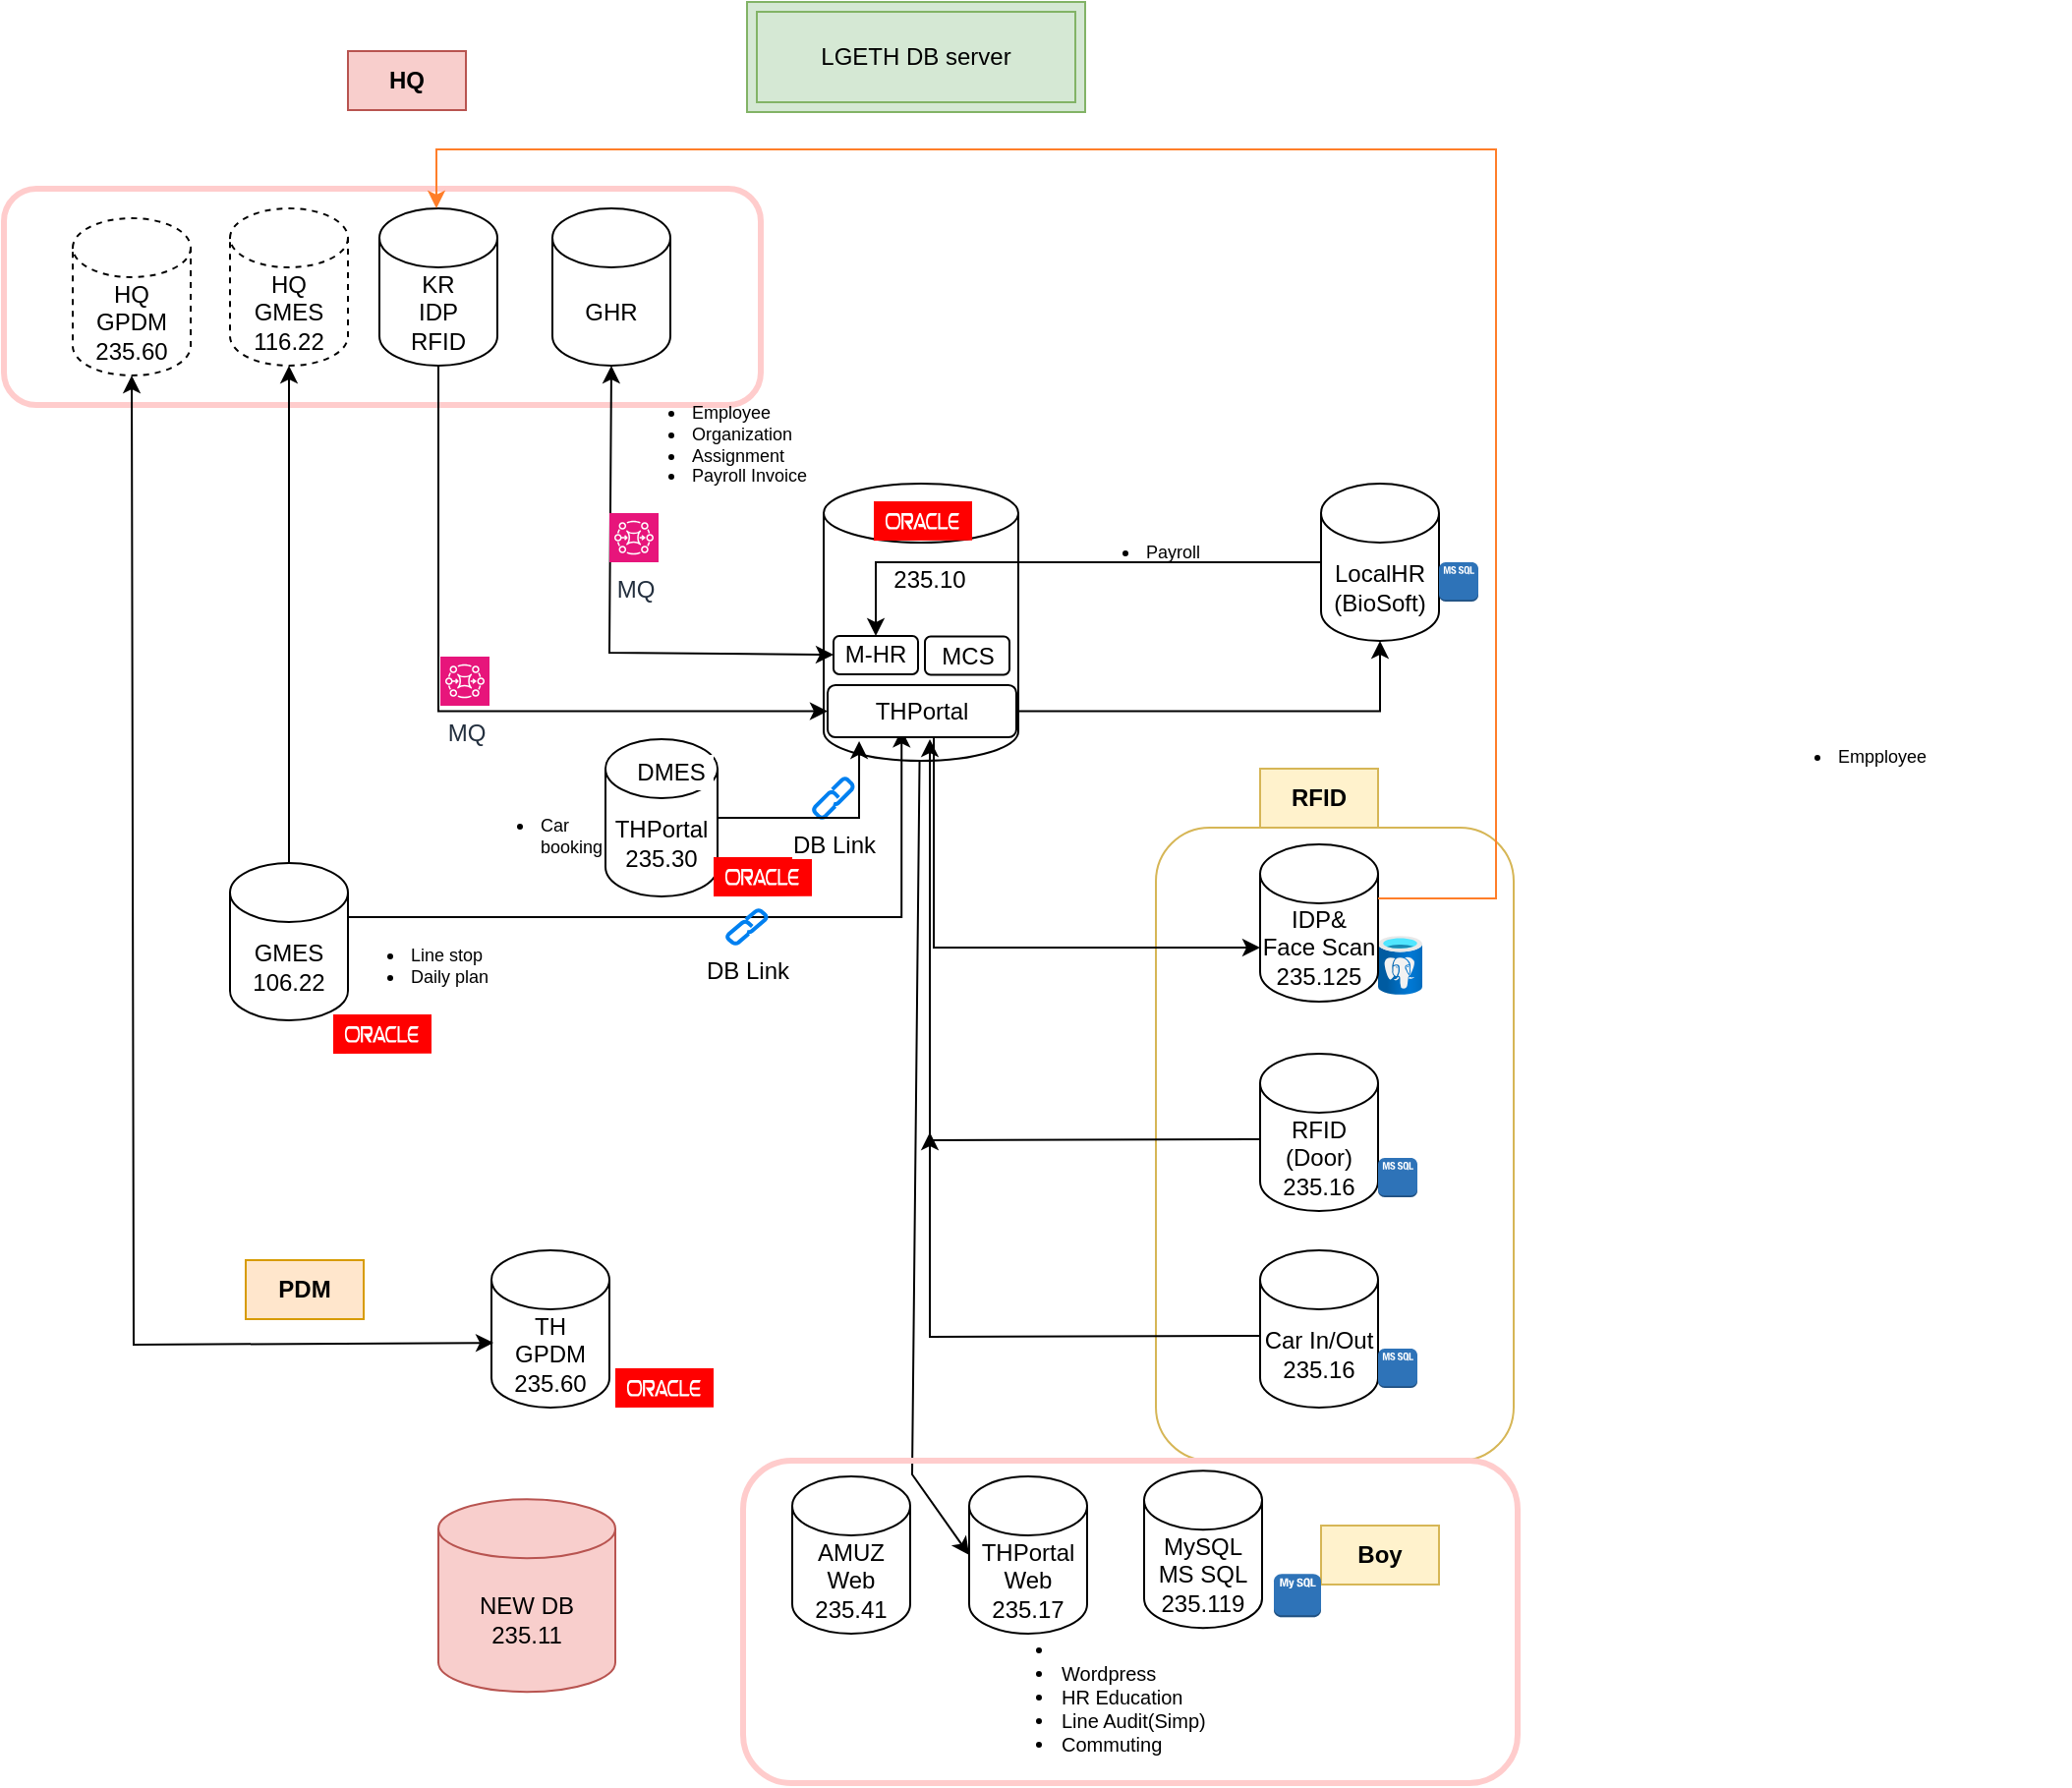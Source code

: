 <mxfile version="24.8.6" pages="2">
  <diagram name="Page-1" id="5AF6-LDdDt3WVMeP3-I-">
    <mxGraphModel dx="1188" dy="759" grid="1" gridSize="11" guides="1" tooltips="1" connect="1" arrows="1" fold="1" page="1" pageScale="1" pageWidth="850" pageHeight="1100" math="0" shadow="0">
      <root>
        <mxCell id="0" />
        <mxCell id="1" parent="0" />
        <mxCell id="Q6dyt-afnQoV5AG14skn-2" value="" style="shape=cylinder3;whiteSpace=wrap;html=1;boundedLbl=1;backgroundOutline=1;size=15;" parent="1" vertex="1">
          <mxGeometry x="439" y="255" width="99" height="141" as="geometry" />
        </mxCell>
        <mxCell id="Fd8v1-B2ItSO-URBfw7D-4" value="235.10" style="rounded=0;whiteSpace=wrap;html=1;strokeColor=none;" vertex="1" parent="1">
          <mxGeometry x="454" y="293" width="78" height="22" as="geometry" />
        </mxCell>
        <mxCell id="Q6dyt-afnQoV5AG14skn-96" value="" style="rounded=1;whiteSpace=wrap;html=1;fillColor=none;strokeColor=#d6b656;gradientColor=none;" parent="1" vertex="1">
          <mxGeometry x="608" y="430" width="182" height="322" as="geometry" />
        </mxCell>
        <mxCell id="Q6dyt-afnQoV5AG14skn-94" value="" style="rounded=1;whiteSpace=wrap;html=1;fillColor=none;strokeColor=#FFCCCC;strokeWidth=3;" parent="1" vertex="1">
          <mxGeometry x="22" y="105" width="385" height="110" as="geometry" />
        </mxCell>
        <mxCell id="Q6dyt-afnQoV5AG14skn-1" value="GHR" style="shape=cylinder3;whiteSpace=wrap;html=1;boundedLbl=1;backgroundOutline=1;size=15;" parent="1" vertex="1">
          <mxGeometry x="301" y="115" width="60" height="80" as="geometry" />
        </mxCell>
        <mxCell id="Q6dyt-afnQoV5AG14skn-11" value="" style="endArrow=classic;startArrow=classic;html=1;rounded=0;exitX=0.5;exitY=1;exitDx=0;exitDy=0;exitPerimeter=0;" parent="1" source="Q6dyt-afnQoV5AG14skn-1" target="Fd8v1-B2ItSO-URBfw7D-5" edge="1">
          <mxGeometry width="50" height="50" relative="1" as="geometry">
            <mxPoint x="242" y="355" as="sourcePoint" />
            <mxPoint x="292" y="305" as="targetPoint" />
            <Array as="points">
              <mxPoint x="330" y="341" />
            </Array>
          </mxGeometry>
        </mxCell>
        <mxCell id="Q6dyt-afnQoV5AG14skn-14" value="" style="dashed=0;outlineConnect=0;html=1;align=center;labelPosition=center;verticalLabelPosition=bottom;verticalAlign=top;shape=mxgraph.weblogos.oracle;fillColor=#FF0000;strokeColor=none" parent="1" vertex="1">
          <mxGeometry x="464.5" y="264" width="50" height="20" as="geometry" />
        </mxCell>
        <mxCell id="Fd8v1-B2ItSO-URBfw7D-10" style="edgeStyle=orthogonalEdgeStyle;rounded=0;orthogonalLoop=1;jettySize=auto;html=1;exitX=0;exitY=0.5;exitDx=0;exitDy=0;exitPerimeter=0;entryX=0.5;entryY=0;entryDx=0;entryDy=0;" edge="1" parent="1" source="Q6dyt-afnQoV5AG14skn-28" target="Fd8v1-B2ItSO-URBfw7D-5">
          <mxGeometry relative="1" as="geometry" />
        </mxCell>
        <mxCell id="Q6dyt-afnQoV5AG14skn-28" value="LocalHR&lt;br&gt;(BioSoft)" style="shape=cylinder3;whiteSpace=wrap;html=1;boundedLbl=1;backgroundOutline=1;size=15;" parent="1" vertex="1">
          <mxGeometry x="692" y="255" width="60" height="80" as="geometry" />
        </mxCell>
        <mxCell id="Q6dyt-afnQoV5AG14skn-30" value="&lt;ul style=&quot;font-size: 9px;&quot;&gt;&lt;li style=&quot;font-size: 9px;&quot;&gt;Employee&lt;/li&gt;&lt;li style=&quot;font-size: 9px;&quot;&gt;Organization&lt;/li&gt;&lt;li style=&quot;font-size: 9px;&quot;&gt;Assignment&lt;/li&gt;&lt;li style=&quot;font-size: 9px;&quot;&gt;Payroll Invoice&lt;/li&gt;&lt;/ul&gt;" style="text;strokeColor=none;align=left;fillColor=none;html=1;verticalAlign=middle;whiteSpace=wrap;rounded=0;fontSize=9;" parent="1" vertex="1">
          <mxGeometry x="330" y="200" width="160" height="70" as="geometry" />
        </mxCell>
        <mxCell id="Q6dyt-afnQoV5AG14skn-32" value="&lt;ul style=&quot;font-size: 9px;&quot;&gt;&lt;li style=&quot;font-size: 9px;&quot;&gt;Payroll&lt;/li&gt;&lt;/ul&gt;" style="text;strokeColor=none;align=left;fillColor=none;html=1;verticalAlign=middle;whiteSpace=wrap;rounded=0;fontSize=9;" parent="1" vertex="1">
          <mxGeometry x="561" y="255" width="160" height="70" as="geometry" />
        </mxCell>
        <mxCell id="Q6dyt-afnQoV5AG14skn-35" value="MQ" style="sketch=0;points=[[0,0,0],[0.25,0,0],[0.5,0,0],[0.75,0,0],[1,0,0],[0,1,0],[0.25,1,0],[0.5,1,0],[0.75,1,0],[1,1,0],[0,0.25,0],[0,0.5,0],[0,0.75,0],[1,0.25,0],[1,0.5,0],[1,0.75,0]];outlineConnect=0;fontColor=#232F3E;fillColor=#E7157B;strokeColor=#ffffff;dashed=0;verticalLabelPosition=bottom;verticalAlign=top;align=center;html=1;fontSize=12;fontStyle=0;aspect=fixed;shape=mxgraph.aws4.resourceIcon;resIcon=mxgraph.aws4.mq;" parent="1" vertex="1">
          <mxGeometry x="330" y="270" width="25" height="25" as="geometry" />
        </mxCell>
        <mxCell id="Q6dyt-afnQoV5AG14skn-130" value="" style="edgeStyle=orthogonalEdgeStyle;rounded=0;orthogonalLoop=1;jettySize=auto;html=1;" parent="1" source="Q6dyt-afnQoV5AG14skn-44" target="Q6dyt-afnQoV5AG14skn-129" edge="1">
          <mxGeometry relative="1" as="geometry" />
        </mxCell>
        <mxCell id="Q6dyt-afnQoV5AG14skn-44" value="GMES&lt;br&gt;106.22" style="shape=cylinder3;whiteSpace=wrap;html=1;boundedLbl=1;backgroundOutline=1;size=15;" parent="1" vertex="1">
          <mxGeometry x="137" y="448" width="60" height="80" as="geometry" />
        </mxCell>
        <mxCell id="Q6dyt-afnQoV5AG14skn-45" value="" style="dashed=0;outlineConnect=0;html=1;align=center;labelPosition=center;verticalLabelPosition=bottom;verticalAlign=top;shape=mxgraph.weblogos.oracle;fillColor=#FF0000;strokeColor=none" parent="1" vertex="1">
          <mxGeometry x="189.5" y="525" width="50" height="20" as="geometry" />
        </mxCell>
        <mxCell id="Q6dyt-afnQoV5AG14skn-46" value="THPortal&lt;br&gt;235.30" style="shape=cylinder3;whiteSpace=wrap;html=1;boundedLbl=1;backgroundOutline=1;size=15;" parent="1" vertex="1">
          <mxGeometry x="328" y="385" width="57" height="80" as="geometry" />
        </mxCell>
        <mxCell id="Q6dyt-afnQoV5AG14skn-47" value="" style="dashed=0;outlineConnect=0;html=1;align=center;labelPosition=center;verticalLabelPosition=bottom;verticalAlign=top;shape=mxgraph.weblogos.oracle;fillColor=#FF0000;strokeColor=none" parent="1" vertex="1">
          <mxGeometry x="383" y="445" width="50" height="20" as="geometry" />
        </mxCell>
        <mxCell id="lLpENYsSZ-zx2UN3gXtN-9" value="" style="edgeStyle=orthogonalEdgeStyle;rounded=0;orthogonalLoop=1;jettySize=auto;html=1;entryX=0.392;entryY=0.855;entryDx=0;entryDy=0;entryPerimeter=0;exitX=1;exitY=0;exitDx=0;exitDy=27.5;exitPerimeter=0;" edge="1" parent="1" source="Q6dyt-afnQoV5AG14skn-44" target="Fd8v1-B2ItSO-URBfw7D-7">
          <mxGeometry relative="1" as="geometry">
            <mxPoint x="462" y="462" as="targetPoint" />
          </mxGeometry>
        </mxCell>
        <mxCell id="Q6dyt-afnQoV5AG14skn-51" value="&lt;ul style=&quot;font-size: 9px;&quot;&gt;&lt;li style=&quot;font-size: 9px;&quot;&gt;Line stop&lt;/li&gt;&lt;li style=&quot;font-size: 9px;&quot;&gt;Daily plan&lt;/li&gt;&lt;/ul&gt;" style="text;strokeColor=none;align=left;fillColor=none;html=1;verticalAlign=middle;whiteSpace=wrap;rounded=0;fontSize=9;" parent="1" vertex="1">
          <mxGeometry x="187" y="481.5" width="90" height="37" as="geometry" />
        </mxCell>
        <mxCell id="Q6dyt-afnQoV5AG14skn-52" value="DB Link" style="html=1;verticalLabelPosition=bottom;align=center;labelBackgroundColor=#ffffff;verticalAlign=top;strokeWidth=2;strokeColor=#0080F0;shadow=0;dashed=0;shape=mxgraph.ios7.icons.link;" parent="1" vertex="1">
          <mxGeometry x="390" y="472" width="20" height="17" as="geometry" />
        </mxCell>
        <mxCell id="Q6dyt-afnQoV5AG14skn-58" value="RFID&lt;br&gt;(Door)&lt;br&gt;235.16" style="shape=cylinder3;whiteSpace=wrap;html=1;boundedLbl=1;backgroundOutline=1;size=15;" parent="1" vertex="1">
          <mxGeometry x="661" y="545" width="60" height="80" as="geometry" />
        </mxCell>
        <mxCell id="Fd8v1-B2ItSO-URBfw7D-8" style="edgeStyle=orthogonalEdgeStyle;rounded=0;orthogonalLoop=1;jettySize=auto;html=1;exitX=0.5;exitY=1;exitDx=0;exitDy=0;exitPerimeter=0;entryX=0;entryY=0.5;entryDx=0;entryDy=0;" edge="1" parent="1" source="Q6dyt-afnQoV5AG14skn-57" target="Fd8v1-B2ItSO-URBfw7D-7">
          <mxGeometry relative="1" as="geometry" />
        </mxCell>
        <mxCell id="Q6dyt-afnQoV5AG14skn-57" value="KR&lt;div&gt;IDP&lt;br&gt;RFID&lt;/div&gt;" style="shape=cylinder3;whiteSpace=wrap;html=1;boundedLbl=1;backgroundOutline=1;size=15;" parent="1" vertex="1">
          <mxGeometry x="213" y="115" width="60" height="80" as="geometry" />
        </mxCell>
        <mxCell id="Q6dyt-afnQoV5AG14skn-61" value="Car In/Out&lt;br&gt;235.16" style="shape=cylinder3;whiteSpace=wrap;html=1;boundedLbl=1;backgroundOutline=1;size=15;" parent="1" vertex="1">
          <mxGeometry x="661" y="645" width="60" height="80" as="geometry" />
        </mxCell>
        <mxCell id="Q6dyt-afnQoV5AG14skn-82" value="" style="outlineConnect=0;dashed=0;verticalLabelPosition=bottom;verticalAlign=top;align=center;html=1;shape=mxgraph.aws3.ms_sql_instance_2;fillColor=#2E73B8;gradientColor=none;" parent="1" vertex="1">
          <mxGeometry x="752" y="295" width="20" height="20" as="geometry" />
        </mxCell>
        <mxCell id="Q6dyt-afnQoV5AG14skn-83" value="" style="outlineConnect=0;dashed=0;verticalLabelPosition=bottom;verticalAlign=top;align=center;html=1;shape=mxgraph.aws3.ms_sql_instance_2;fillColor=#2E73B8;gradientColor=none;" parent="1" vertex="1">
          <mxGeometry x="721" y="598" width="20" height="20" as="geometry" />
        </mxCell>
        <mxCell id="Q6dyt-afnQoV5AG14skn-84" value="" style="outlineConnect=0;dashed=0;verticalLabelPosition=bottom;verticalAlign=top;align=center;html=1;shape=mxgraph.aws3.ms_sql_instance_2;fillColor=#2E73B8;gradientColor=none;" parent="1" vertex="1">
          <mxGeometry x="721" y="695" width="20" height="20" as="geometry" />
        </mxCell>
        <mxCell id="Q6dyt-afnQoV5AG14skn-88" value="" style="endArrow=classic;html=1;rounded=0;exitX=0;exitY=0;exitDx=0;exitDy=52.5;exitPerimeter=0;" parent="1" edge="1">
          <mxGeometry width="50" height="50" relative="1" as="geometry">
            <mxPoint x="661" y="588.5" as="sourcePoint" />
            <mxPoint x="493" y="385" as="targetPoint" />
            <Array as="points">
              <mxPoint x="493" y="589" />
            </Array>
          </mxGeometry>
        </mxCell>
        <mxCell id="Q6dyt-afnQoV5AG14skn-89" value="" style="endArrow=classic;html=1;rounded=0;exitX=0;exitY=0;exitDx=0;exitDy=52.5;exitPerimeter=0;" parent="1" edge="1">
          <mxGeometry width="50" height="50" relative="1" as="geometry">
            <mxPoint x="661" y="688.5" as="sourcePoint" />
            <mxPoint x="493" y="585" as="targetPoint" />
            <Array as="points">
              <mxPoint x="493" y="689" />
            </Array>
          </mxGeometry>
        </mxCell>
        <mxCell id="Q6dyt-afnQoV5AG14skn-91" value="MQ" style="sketch=0;points=[[0,0,0],[0.25,0,0],[0.5,0,0],[0.75,0,0],[1,0,0],[0,1,0],[0.25,1,0],[0.5,1,0],[0.75,1,0],[1,1,0],[0,0.25,0],[0,0.5,0],[0,0.75,0],[1,0.25,0],[1,0.5,0],[1,0.75,0]];outlineConnect=0;fontColor=#232F3E;fillColor=#E7157B;strokeColor=#ffffff;dashed=0;verticalLabelPosition=bottom;verticalAlign=top;align=center;html=1;fontSize=12;fontStyle=0;aspect=fixed;shape=mxgraph.aws4.resourceIcon;resIcon=mxgraph.aws4.mq;" parent="1" vertex="1">
          <mxGeometry x="244" y="343" width="25" height="25" as="geometry" />
        </mxCell>
        <mxCell id="Q6dyt-afnQoV5AG14skn-95" value="LGETH DB server" style="shape=ext;margin=3;double=1;whiteSpace=wrap;html=1;align=center;fillColor=#d5e8d4;strokeColor=#82b366;" parent="1" vertex="1">
          <mxGeometry x="400" y="10" width="172" height="56" as="geometry" />
        </mxCell>
        <mxCell id="Q6dyt-afnQoV5AG14skn-99" value="RFID" style="text;html=1;strokeColor=#d6b656;fillColor=#fff2cc;align=center;verticalAlign=middle;whiteSpace=wrap;rounded=0;fontStyle=1" parent="1" vertex="1">
          <mxGeometry x="661" y="400" width="60" height="30" as="geometry" />
        </mxCell>
        <mxCell id="Q6dyt-afnQoV5AG14skn-100" value="TH&lt;br&gt;GPDM&lt;br&gt;235.60" style="shape=cylinder3;whiteSpace=wrap;html=1;boundedLbl=1;backgroundOutline=1;size=15;" parent="1" vertex="1">
          <mxGeometry x="270" y="645" width="60" height="80" as="geometry" />
        </mxCell>
        <mxCell id="Q6dyt-afnQoV5AG14skn-101" value="" style="dashed=0;outlineConnect=0;html=1;align=center;labelPosition=center;verticalLabelPosition=bottom;verticalAlign=top;shape=mxgraph.weblogos.oracle;fillColor=#FF0000;strokeColor=none" parent="1" vertex="1">
          <mxGeometry x="333" y="705" width="50" height="20" as="geometry" />
        </mxCell>
        <mxCell id="Q6dyt-afnQoV5AG14skn-102" value="THPortal&lt;br&gt;Web&lt;br&gt;235.17" style="shape=cylinder3;whiteSpace=wrap;html=1;boundedLbl=1;backgroundOutline=1;size=15;" parent="1" vertex="1">
          <mxGeometry x="513" y="760" width="60" height="80" as="geometry" />
        </mxCell>
        <mxCell id="Q6dyt-afnQoV5AG14skn-107" value="" style="image;aspect=fixed;html=1;points=[];align=center;fontSize=12;image=img/lib/azure2/databases/Azure_Database_PostgreSQL_Server.svg;" parent="1" vertex="1">
          <mxGeometry x="721" y="485" width="22.5" height="30" as="geometry" />
        </mxCell>
        <mxCell id="Q6dyt-afnQoV5AG14skn-108" value="" style="endArrow=classic;html=1;rounded=0;entryX=0;entryY=0.5;entryDx=0;entryDy=0;entryPerimeter=0;" parent="1" source="Q6dyt-afnQoV5AG14skn-2" target="Q6dyt-afnQoV5AG14skn-102" edge="1">
          <mxGeometry width="50" height="50" relative="1" as="geometry">
            <mxPoint x="471.7" y="513.65" as="sourcePoint" />
            <mxPoint x="502" y="725" as="targetPoint" />
            <Array as="points">
              <mxPoint x="484" y="759" />
            </Array>
          </mxGeometry>
        </mxCell>
        <mxCell id="Q6dyt-afnQoV5AG14skn-109" value="HQ" style="text;html=1;strokeColor=#b85450;fillColor=#f8cecc;align=center;verticalAlign=middle;whiteSpace=wrap;rounded=0;fontStyle=1" parent="1" vertex="1">
          <mxGeometry x="197" y="35" width="60" height="30" as="geometry" />
        </mxCell>
        <mxCell id="Q6dyt-afnQoV5AG14skn-114" value="DB Link" style="html=1;verticalLabelPosition=bottom;align=center;labelBackgroundColor=#ffffff;verticalAlign=top;strokeWidth=2;strokeColor=#0080F0;shadow=0;dashed=0;shape=mxgraph.ios7.icons.link;" parent="1" vertex="1">
          <mxGeometry x="434" y="405" width="20" height="20" as="geometry" />
        </mxCell>
        <mxCell id="Q6dyt-afnQoV5AG14skn-115" value="HQ&lt;br&gt;GPDM&lt;br&gt;235.60" style="shape=cylinder3;whiteSpace=wrap;html=1;boundedLbl=1;backgroundOutline=1;size=15;dashed=1;" parent="1" vertex="1">
          <mxGeometry x="57" y="120" width="60" height="80" as="geometry" />
        </mxCell>
        <mxCell id="Q6dyt-afnQoV5AG14skn-117" value="" style="endArrow=classic;startArrow=classic;html=1;rounded=0;exitX=0.5;exitY=1;exitDx=0;exitDy=0;exitPerimeter=0;entryX=0.017;entryY=0.588;entryDx=0;entryDy=0;entryPerimeter=0;" parent="1" edge="1" target="Q6dyt-afnQoV5AG14skn-100" source="Q6dyt-afnQoV5AG14skn-115">
          <mxGeometry width="50" height="50" relative="1" as="geometry">
            <mxPoint x="117" y="741.5" as="sourcePoint" />
            <mxPoint x="197" y="742" as="targetPoint" />
            <Array as="points">
              <mxPoint x="88" y="693" />
            </Array>
          </mxGeometry>
        </mxCell>
        <mxCell id="Q6dyt-afnQoV5AG14skn-118" value="" style="rounded=1;whiteSpace=wrap;html=1;fillColor=none;strokeColor=#FFCCCC;strokeWidth=3;" parent="1" vertex="1">
          <mxGeometry x="398" y="752" width="394" height="164" as="geometry" />
        </mxCell>
        <mxCell id="Q6dyt-afnQoV5AG14skn-119" value="PDM" style="text;html=1;strokeColor=#d79b00;fillColor=#ffe6cc;align=center;verticalAlign=middle;whiteSpace=wrap;rounded=0;fontStyle=1" parent="1" vertex="1">
          <mxGeometry x="145" y="650" width="60" height="30" as="geometry" />
        </mxCell>
        <mxCell id="Q6dyt-afnQoV5AG14skn-121" value="&lt;ul style=&quot;font-size: 10px;&quot;&gt;&lt;li style=&quot;&quot;&gt;&lt;/li&gt;&lt;li style=&quot;&quot;&gt;Wordpress&lt;/li&gt;&lt;li style=&quot;&quot;&gt;HR Education&lt;/li&gt;&lt;li style=&quot;&quot;&gt;Line Audit(Simp)&lt;/li&gt;&lt;li style=&quot;&quot;&gt;Commuting&lt;/li&gt;&lt;/ul&gt;" style="text;strokeColor=none;align=left;fillColor=none;html=1;verticalAlign=middle;whiteSpace=wrap;rounded=0;fontSize=9;" parent="1" vertex="1">
          <mxGeometry x="518" y="847" width="120" height="50" as="geometry" />
        </mxCell>
        <mxCell id="Q6dyt-afnQoV5AG14skn-126" value="" style="shape=image;html=1;verticalAlign=top;verticalLabelPosition=bottom;labelBackgroundColor=#ffffff;imageAspect=0;aspect=fixed;image=https://cdn3.iconfinder.com/data/icons/drifting/Me.png;rotation=15;" parent="1" vertex="1">
          <mxGeometry x="570.04" y="804.12" width="33" height="33" as="geometry" />
        </mxCell>
        <mxCell id="Q6dyt-afnQoV5AG14skn-129" value="HQ&lt;br&gt;GMES&lt;br&gt;116.22" style="shape=cylinder3;whiteSpace=wrap;html=1;boundedLbl=1;backgroundOutline=1;size=15;dashed=1;" parent="1" vertex="1">
          <mxGeometry x="137" y="115" width="60" height="80" as="geometry" />
        </mxCell>
        <mxCell id="Q6dyt-afnQoV5AG14skn-132" value="MySQL&lt;br&gt;MS SQL&lt;br&gt;235.119" style="shape=cylinder3;whiteSpace=wrap;html=1;boundedLbl=1;backgroundOutline=1;size=15;" parent="1" vertex="1">
          <mxGeometry x="602" y="757.12" width="60" height="80" as="geometry" />
        </mxCell>
        <mxCell id="Q6dyt-afnQoV5AG14skn-135" value="Boy" style="text;html=1;strokeColor=#d6b656;fillColor=#fff2cc;align=center;verticalAlign=middle;whiteSpace=wrap;rounded=0;fontStyle=1" parent="1" vertex="1">
          <mxGeometry x="692" y="785" width="60" height="30" as="geometry" />
        </mxCell>
        <mxCell id="Q6dyt-afnQoV5AG14skn-59" value="&lt;div&gt;IDP&amp;amp;&lt;/div&gt;Face Scan&lt;br&gt;235.125" style="shape=cylinder3;whiteSpace=wrap;html=1;boundedLbl=1;backgroundOutline=1;size=15;" parent="1" vertex="1">
          <mxGeometry x="661" y="438.5" width="60" height="80" as="geometry" />
        </mxCell>
        <mxCell id="lLpENYsSZ-zx2UN3gXtN-7" value="&lt;ul style=&quot;font-size: 9px;&quot;&gt;&lt;li style=&quot;font-size: 9px;&quot;&gt;Empployee&lt;/li&gt;&lt;/ul&gt;" style="text;strokeColor=none;align=left;fillColor=none;html=1;verticalAlign=middle;whiteSpace=wrap;rounded=0;fontSize=9;" vertex="1" parent="1">
          <mxGeometry x="913" y="358.5" width="160" height="70" as="geometry" />
        </mxCell>
        <mxCell id="lLpENYsSZ-zx2UN3gXtN-8" value="AMUZ&lt;div&gt;Web&lt;br&gt;235.41&lt;/div&gt;" style="shape=cylinder3;whiteSpace=wrap;html=1;boundedLbl=1;backgroundOutline=1;size=15;" vertex="1" parent="1">
          <mxGeometry x="423" y="760" width="60" height="80" as="geometry" />
        </mxCell>
        <mxCell id="lLpENYsSZ-zx2UN3gXtN-13" style="edgeStyle=orthogonalEdgeStyle;rounded=0;orthogonalLoop=1;jettySize=auto;html=1;exitX=1;exitY=0;exitDx=0;exitDy=27.5;exitPerimeter=0;strokeColor=#FF7E29;" edge="1" parent="1" source="Q6dyt-afnQoV5AG14skn-59" target="Q6dyt-afnQoV5AG14skn-57">
          <mxGeometry relative="1" as="geometry">
            <Array as="points">
              <mxPoint x="781" y="466" />
              <mxPoint x="781" y="85" />
              <mxPoint x="242" y="85" />
            </Array>
          </mxGeometry>
        </mxCell>
        <mxCell id="Fd8v1-B2ItSO-URBfw7D-2" value="" style="outlineConnect=0;dashed=0;verticalLabelPosition=bottom;verticalAlign=top;align=center;html=1;shape=mxgraph.aws3.mysql_db_instance_2;fillColor=#2E73B8;gradientColor=none;" vertex="1" parent="1">
          <mxGeometry x="668" y="809.62" width="24" height="22" as="geometry" />
        </mxCell>
        <mxCell id="Fd8v1-B2ItSO-URBfw7D-5" value="M-HR" style="rounded=1;whiteSpace=wrap;html=1;" vertex="1" parent="1">
          <mxGeometry x="444" y="332.5" width="43" height="19.5" as="geometry" />
        </mxCell>
        <mxCell id="Fd8v1-B2ItSO-URBfw7D-6" value="MCS" style="rounded=1;whiteSpace=wrap;html=1;" vertex="1" parent="1">
          <mxGeometry x="490.5" y="332.75" width="43" height="19.5" as="geometry" />
        </mxCell>
        <mxCell id="Fd8v1-B2ItSO-URBfw7D-7" value="THPortal" style="rounded=1;whiteSpace=wrap;html=1;" vertex="1" parent="1">
          <mxGeometry x="441" y="357.5" width="96" height="26.5" as="geometry" />
        </mxCell>
        <mxCell id="Fd8v1-B2ItSO-URBfw7D-11" style="edgeStyle=orthogonalEdgeStyle;rounded=0;orthogonalLoop=1;jettySize=auto;html=1;entryX=0;entryY=0;entryDx=0;entryDy=52.5;entryPerimeter=0;" edge="1" parent="1" source="Fd8v1-B2ItSO-URBfw7D-7" target="Q6dyt-afnQoV5AG14skn-59">
          <mxGeometry relative="1" as="geometry">
            <Array as="points">
              <mxPoint x="495" y="491" />
            </Array>
          </mxGeometry>
        </mxCell>
        <mxCell id="Fd8v1-B2ItSO-URBfw7D-13" value="DMES" style="rounded=0;whiteSpace=wrap;html=1;strokeColor=none;" vertex="1" parent="1">
          <mxGeometry x="340" y="393" width="43" height="18" as="geometry" />
        </mxCell>
        <mxCell id="Fd8v1-B2ItSO-URBfw7D-14" style="edgeStyle=orthogonalEdgeStyle;rounded=0;orthogonalLoop=1;jettySize=auto;html=1;entryX=0.167;entryY=1.075;entryDx=0;entryDy=0;entryPerimeter=0;" edge="1" parent="1" source="Q6dyt-afnQoV5AG14skn-46" target="Fd8v1-B2ItSO-URBfw7D-7">
          <mxGeometry relative="1" as="geometry" />
        </mxCell>
        <mxCell id="Q6dyt-afnQoV5AG14skn-122" value="&lt;ul style=&quot;font-size: 9px;&quot;&gt;&lt;li style=&quot;font-size: 9px;&quot;&gt;Car booking&lt;/li&gt;&lt;/ul&gt;" style="text;strokeColor=none;align=left;fillColor=none;html=1;verticalAlign=middle;whiteSpace=wrap;rounded=0;fontSize=9;" parent="1" vertex="1">
          <mxGeometry x="253" y="415.5" width="82" height="37" as="geometry" />
        </mxCell>
        <mxCell id="Fd8v1-B2ItSO-URBfw7D-15" value="&lt;div&gt;NEW DB&lt;/div&gt;&lt;div&gt;235.11&lt;/div&gt;" style="shape=cylinder3;whiteSpace=wrap;html=1;boundedLbl=1;backgroundOutline=1;size=15;fillColor=#f8cecc;strokeColor=#b85450;" vertex="1" parent="1">
          <mxGeometry x="243" y="771.62" width="90" height="98" as="geometry" />
        </mxCell>
        <mxCell id="Fd8v1-B2ItSO-URBfw7D-17" style="edgeStyle=orthogonalEdgeStyle;rounded=0;orthogonalLoop=1;jettySize=auto;html=1;exitX=1;exitY=0.5;exitDx=0;exitDy=0;entryX=0.5;entryY=1;entryDx=0;entryDy=0;entryPerimeter=0;" edge="1" parent="1" source="Fd8v1-B2ItSO-URBfw7D-7" target="Q6dyt-afnQoV5AG14skn-28">
          <mxGeometry relative="1" as="geometry" />
        </mxCell>
      </root>
    </mxGraphModel>
  </diagram>
  <diagram id="XA4Lyr0rWig8p5PZq_95" name="Page-2">
    <mxGraphModel dx="1443" dy="913" grid="1" gridSize="11" guides="1" tooltips="1" connect="1" arrows="1" fold="1" page="1" pageScale="1" pageWidth="850" pageHeight="1100" math="0" shadow="0">
      <root>
        <mxCell id="0" />
        <mxCell id="1" parent="0" />
      </root>
    </mxGraphModel>
  </diagram>
</mxfile>
